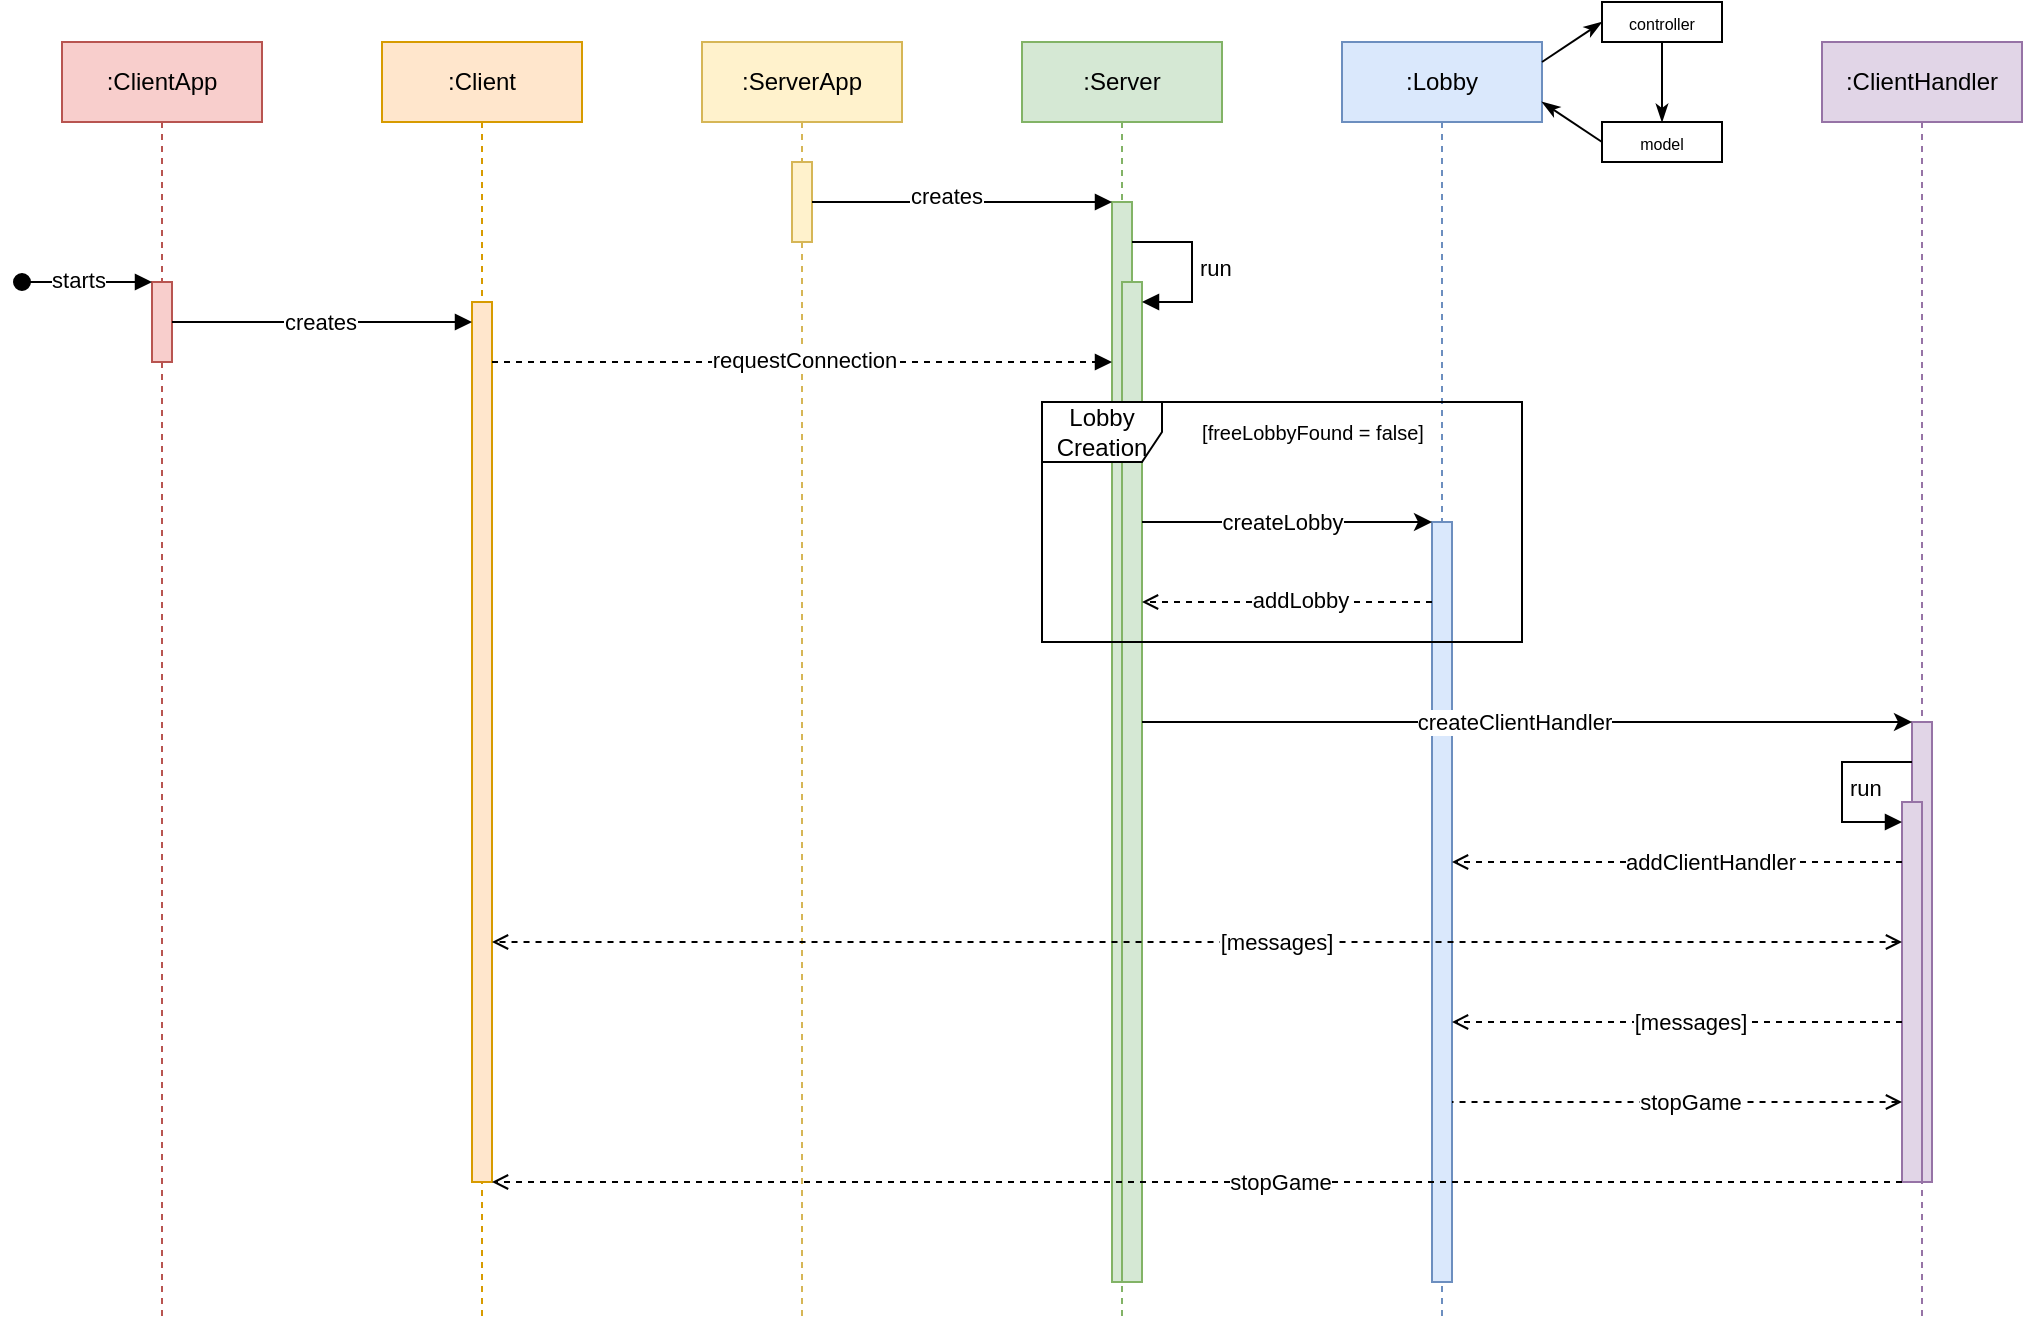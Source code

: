 <mxfile version="21.0.6" type="device"><diagram name="Page-1" id="2YBvvXClWsGukQMizWep"><mxGraphModel dx="1500" dy="1004" grid="1" gridSize="10" guides="1" tooltips="1" connect="1" arrows="1" fold="1" page="1" pageScale="1" pageWidth="3300" pageHeight="4681" math="0" shadow="0"><root><mxCell id="0"/><mxCell id="1" parent="0"/><mxCell id="aM9ryv3xv72pqoxQDRHE-1" value=":ClientApp" style="shape=umlLifeline;perimeter=lifelinePerimeter;whiteSpace=wrap;html=1;container=0;dropTarget=0;collapsible=0;recursiveResize=0;outlineConnect=0;portConstraint=eastwest;newEdgeStyle={&quot;edgeStyle&quot;:&quot;elbowEdgeStyle&quot;,&quot;elbow&quot;:&quot;vertical&quot;,&quot;curved&quot;:0,&quot;rounded&quot;:0};fillColor=#f8cecc;strokeColor=#b85450;" parent="1" vertex="1"><mxGeometry x="50" y="40" width="100" height="640" as="geometry"/></mxCell><mxCell id="aM9ryv3xv72pqoxQDRHE-2" value="" style="html=1;points=[];perimeter=orthogonalPerimeter;outlineConnect=0;targetShapes=umlLifeline;portConstraint=eastwest;newEdgeStyle={&quot;edgeStyle&quot;:&quot;elbowEdgeStyle&quot;,&quot;elbow&quot;:&quot;vertical&quot;,&quot;curved&quot;:0,&quot;rounded&quot;:0};fillColor=#f8cecc;strokeColor=#b85450;" parent="aM9ryv3xv72pqoxQDRHE-1" vertex="1"><mxGeometry x="45" y="120" width="10" height="40" as="geometry"/></mxCell><mxCell id="aM9ryv3xv72pqoxQDRHE-3" value="" style="html=1;verticalAlign=bottom;startArrow=oval;endArrow=block;startSize=8;edgeStyle=elbowEdgeStyle;elbow=vertical;curved=0;rounded=0;" parent="aM9ryv3xv72pqoxQDRHE-1" target="aM9ryv3xv72pqoxQDRHE-2" edge="1"><mxGeometry relative="1" as="geometry"><mxPoint x="-20" y="120" as="sourcePoint"/><Array as="points"><mxPoint x="-20" y="120"/></Array></mxGeometry></mxCell><mxCell id="q4FsXOg-V9gCnfKU-B3l-38" value="starts" style="edgeLabel;html=1;align=center;verticalAlign=middle;resizable=0;points=[];" vertex="1" connectable="0" parent="aM9ryv3xv72pqoxQDRHE-3"><mxGeometry x="-0.136" y="1" relative="1" as="geometry"><mxPoint as="offset"/></mxGeometry></mxCell><mxCell id="aM9ryv3xv72pqoxQDRHE-5" value=":Client" style="shape=umlLifeline;perimeter=lifelinePerimeter;whiteSpace=wrap;html=1;container=0;dropTarget=0;collapsible=0;recursiveResize=0;outlineConnect=0;portConstraint=eastwest;newEdgeStyle={&quot;edgeStyle&quot;:&quot;elbowEdgeStyle&quot;,&quot;elbow&quot;:&quot;vertical&quot;,&quot;curved&quot;:0,&quot;rounded&quot;:0};fillColor=#ffe6cc;strokeColor=#d79b00;" parent="1" vertex="1"><mxGeometry x="210" y="40" width="100" height="640" as="geometry"/></mxCell><mxCell id="aM9ryv3xv72pqoxQDRHE-6" value="" style="html=1;points=[];perimeter=orthogonalPerimeter;outlineConnect=0;targetShapes=umlLifeline;portConstraint=eastwest;newEdgeStyle={&quot;edgeStyle&quot;:&quot;elbowEdgeStyle&quot;,&quot;elbow&quot;:&quot;vertical&quot;,&quot;curved&quot;:0,&quot;rounded&quot;:0};fillColor=#ffe6cc;strokeColor=#d79b00;" parent="aM9ryv3xv72pqoxQDRHE-5" vertex="1"><mxGeometry x="45" y="130" width="10" height="440" as="geometry"/></mxCell><mxCell id="aM9ryv3xv72pqoxQDRHE-7" value="" style="html=1;verticalAlign=bottom;endArrow=block;edgeStyle=elbowEdgeStyle;elbow=vertical;curved=0;rounded=0;" parent="1" source="aM9ryv3xv72pqoxQDRHE-2" target="aM9ryv3xv72pqoxQDRHE-6" edge="1"><mxGeometry relative="1" as="geometry"><mxPoint x="195" y="130" as="sourcePoint"/><Array as="points"><mxPoint x="120" y="180"/><mxPoint x="160" y="170"/><mxPoint x="180" y="120"/></Array></mxGeometry></mxCell><mxCell id="q4FsXOg-V9gCnfKU-B3l-37" value="creates" style="edgeLabel;html=1;align=center;verticalAlign=middle;resizable=0;points=[];" vertex="1" connectable="0" parent="aM9ryv3xv72pqoxQDRHE-7"><mxGeometry x="-0.015" relative="1" as="geometry"><mxPoint as="offset"/></mxGeometry></mxCell><mxCell id="cqa1kGrCEbW19OiGpI4O-1" value=":ClientHandler" style="shape=umlLifeline;perimeter=lifelinePerimeter;whiteSpace=wrap;html=1;container=0;dropTarget=0;collapsible=0;recursiveResize=0;outlineConnect=0;portConstraint=eastwest;newEdgeStyle={&quot;edgeStyle&quot;:&quot;elbowEdgeStyle&quot;,&quot;elbow&quot;:&quot;vertical&quot;,&quot;curved&quot;:0,&quot;rounded&quot;:0};fillColor=#e1d5e7;strokeColor=#9673a6;" parent="1" vertex="1"><mxGeometry x="930" y="40" width="100" height="640" as="geometry"/></mxCell><mxCell id="cqa1kGrCEbW19OiGpI4O-2" value="" style="html=1;points=[];perimeter=orthogonalPerimeter;outlineConnect=0;targetShapes=umlLifeline;portConstraint=eastwest;newEdgeStyle={&quot;edgeStyle&quot;:&quot;elbowEdgeStyle&quot;,&quot;elbow&quot;:&quot;vertical&quot;,&quot;curved&quot;:0,&quot;rounded&quot;:0};fillColor=#e1d5e7;strokeColor=#9673a6;" parent="cqa1kGrCEbW19OiGpI4O-1" vertex="1"><mxGeometry x="45" y="340" width="10" height="230" as="geometry"/></mxCell><mxCell id="q4FsXOg-V9gCnfKU-B3l-68" value="" style="html=1;points=[];perimeter=orthogonalPerimeter;outlineConnect=0;targetShapes=umlLifeline;portConstraint=eastwest;newEdgeStyle={&quot;edgeStyle&quot;:&quot;elbowEdgeStyle&quot;,&quot;elbow&quot;:&quot;vertical&quot;,&quot;curved&quot;:0,&quot;rounded&quot;:0};fillColor=#e1d5e7;strokeColor=#9673a6;" vertex="1" parent="cqa1kGrCEbW19OiGpI4O-1"><mxGeometry x="40" y="380" width="10" height="190" as="geometry"/></mxCell><mxCell id="q4FsXOg-V9gCnfKU-B3l-69" value="run" style="html=1;align=left;spacingLeft=2;endArrow=block;rounded=0;edgeStyle=orthogonalEdgeStyle;curved=0;rounded=0;" edge="1" target="q4FsXOg-V9gCnfKU-B3l-68" parent="cqa1kGrCEbW19OiGpI4O-1"><mxGeometry relative="1" as="geometry"><mxPoint x="45" y="360" as="sourcePoint"/><Array as="points"><mxPoint x="10" y="360"/><mxPoint x="10" y="390"/></Array></mxGeometry></mxCell><mxCell id="cqa1kGrCEbW19OiGpI4O-5" value=":ServerApp" style="shape=umlLifeline;perimeter=lifelinePerimeter;whiteSpace=wrap;html=1;container=0;dropTarget=0;collapsible=0;recursiveResize=0;outlineConnect=0;portConstraint=eastwest;newEdgeStyle={&quot;edgeStyle&quot;:&quot;elbowEdgeStyle&quot;,&quot;elbow&quot;:&quot;vertical&quot;,&quot;curved&quot;:0,&quot;rounded&quot;:0};fillColor=#fff2cc;strokeColor=#d6b656;" parent="1" vertex="1"><mxGeometry x="370" y="40" width="100" height="640" as="geometry"/></mxCell><mxCell id="cqa1kGrCEbW19OiGpI4O-6" value="" style="html=1;points=[];perimeter=orthogonalPerimeter;outlineConnect=0;targetShapes=umlLifeline;portConstraint=eastwest;newEdgeStyle={&quot;edgeStyle&quot;:&quot;elbowEdgeStyle&quot;,&quot;elbow&quot;:&quot;vertical&quot;,&quot;curved&quot;:0,&quot;rounded&quot;:0};fillColor=#fff2cc;strokeColor=#d6b656;" parent="cqa1kGrCEbW19OiGpI4O-5" vertex="1"><mxGeometry x="45" y="60" width="10" height="40" as="geometry"/></mxCell><mxCell id="cqa1kGrCEbW19OiGpI4O-7" value=":Server" style="shape=umlLifeline;perimeter=lifelinePerimeter;whiteSpace=wrap;html=1;container=0;dropTarget=0;collapsible=0;recursiveResize=0;outlineConnect=0;portConstraint=eastwest;newEdgeStyle={&quot;edgeStyle&quot;:&quot;elbowEdgeStyle&quot;,&quot;elbow&quot;:&quot;vertical&quot;,&quot;curved&quot;:0,&quot;rounded&quot;:0};fillColor=#d5e8d4;strokeColor=#82b366;" parent="1" vertex="1"><mxGeometry x="530" y="40" width="100" height="640" as="geometry"/></mxCell><mxCell id="cqa1kGrCEbW19OiGpI4O-8" value="" style="html=1;points=[];perimeter=orthogonalPerimeter;outlineConnect=0;targetShapes=umlLifeline;portConstraint=eastwest;newEdgeStyle={&quot;edgeStyle&quot;:&quot;elbowEdgeStyle&quot;,&quot;elbow&quot;:&quot;vertical&quot;,&quot;curved&quot;:0,&quot;rounded&quot;:0};fillColor=#d5e8d4;strokeColor=#82b366;" parent="cqa1kGrCEbW19OiGpI4O-7" vertex="1"><mxGeometry x="45" y="80" width="10" height="540" as="geometry"/></mxCell><mxCell id="q4FsXOg-V9gCnfKU-B3l-33" value="" style="html=1;points=[];perimeter=orthogonalPerimeter;outlineConnect=0;targetShapes=umlLifeline;portConstraint=eastwest;newEdgeStyle={&quot;edgeStyle&quot;:&quot;elbowEdgeStyle&quot;,&quot;elbow&quot;:&quot;vertical&quot;,&quot;curved&quot;:0,&quot;rounded&quot;:0};fillColor=#d5e8d4;strokeColor=#82b366;" vertex="1" parent="cqa1kGrCEbW19OiGpI4O-7"><mxGeometry x="50" y="120" width="10" height="500" as="geometry"/></mxCell><mxCell id="q4FsXOg-V9gCnfKU-B3l-34" value="run" style="html=1;align=left;spacingLeft=2;endArrow=block;rounded=0;edgeStyle=orthogonalEdgeStyle;curved=0;rounded=0;" edge="1" target="q4FsXOg-V9gCnfKU-B3l-33" parent="cqa1kGrCEbW19OiGpI4O-7"><mxGeometry relative="1" as="geometry"><mxPoint x="55" y="100" as="sourcePoint"/><Array as="points"><mxPoint x="85" y="130"/></Array></mxGeometry></mxCell><mxCell id="cqa1kGrCEbW19OiGpI4O-9" value=":Lobby" style="shape=umlLifeline;perimeter=lifelinePerimeter;whiteSpace=wrap;html=1;container=0;dropTarget=0;collapsible=0;recursiveResize=0;outlineConnect=0;portConstraint=eastwest;newEdgeStyle={&quot;edgeStyle&quot;:&quot;elbowEdgeStyle&quot;,&quot;elbow&quot;:&quot;vertical&quot;,&quot;curved&quot;:0,&quot;rounded&quot;:0};fillColor=#dae8fc;strokeColor=#6c8ebf;" parent="1" vertex="1"><mxGeometry x="690" y="40" width="100" height="640" as="geometry"/></mxCell><mxCell id="cqa1kGrCEbW19OiGpI4O-10" value="" style="html=1;points=[];perimeter=orthogonalPerimeter;outlineConnect=0;targetShapes=umlLifeline;portConstraint=eastwest;newEdgeStyle={&quot;edgeStyle&quot;:&quot;elbowEdgeStyle&quot;,&quot;elbow&quot;:&quot;vertical&quot;,&quot;curved&quot;:0,&quot;rounded&quot;:0};fillColor=#dae8fc;strokeColor=#6c8ebf;" parent="cqa1kGrCEbW19OiGpI4O-9" vertex="1"><mxGeometry x="45" y="240" width="10" height="380" as="geometry"/></mxCell><mxCell id="cqa1kGrCEbW19OiGpI4O-11" value="" style="html=1;verticalAlign=bottom;endArrow=block;edgeStyle=elbowEdgeStyle;elbow=vertical;curved=0;rounded=0;" parent="1" source="cqa1kGrCEbW19OiGpI4O-6" edge="1"><mxGeometry y="10" relative="1" as="geometry"><mxPoint x="470" y="100" as="sourcePoint"/><Array as="points"><mxPoint x="440" y="120"/><mxPoint x="420" y="110"/><mxPoint x="520" y="100"/></Array><mxPoint x="575" y="120" as="targetPoint"/><mxPoint as="offset"/></mxGeometry></mxCell><mxCell id="q4FsXOg-V9gCnfKU-B3l-35" value="creates" style="edgeLabel;html=1;align=center;verticalAlign=middle;resizable=0;points=[];" vertex="1" connectable="0" parent="cqa1kGrCEbW19OiGpI4O-11"><mxGeometry x="-0.107" y="3" relative="1" as="geometry"><mxPoint as="offset"/></mxGeometry></mxCell><mxCell id="cqa1kGrCEbW19OiGpI4O-12" value="" style="html=1;verticalAlign=bottom;endArrow=block;edgeStyle=elbowEdgeStyle;elbow=vertical;curved=0;rounded=0;dashed=1;" parent="1" source="aM9ryv3xv72pqoxQDRHE-6" target="cqa1kGrCEbW19OiGpI4O-8" edge="1"><mxGeometry relative="1" as="geometry"><mxPoint x="280" y="190" as="sourcePoint"/><Array as="points"><mxPoint x="430" y="200"/><mxPoint x="280" y="200"/><mxPoint x="340" y="180"/><mxPoint x="365" y="190"/></Array><mxPoint x="420" y="190" as="targetPoint"/></mxGeometry></mxCell><mxCell id="q4FsXOg-V9gCnfKU-B3l-36" value="requestConnection" style="edgeLabel;html=1;align=center;verticalAlign=middle;resizable=0;points=[];" vertex="1" connectable="0" parent="cqa1kGrCEbW19OiGpI4O-12"><mxGeometry x="-0.158" y="1" relative="1" as="geometry"><mxPoint x="25" as="offset"/></mxGeometry></mxCell><mxCell id="q4FsXOg-V9gCnfKU-B3l-5" value="" style="edgeStyle=elbowEdgeStyle;rounded=0;orthogonalLoop=1;jettySize=auto;html=1;elbow=vertical;curved=0;" edge="1" parent="1" target="cqa1kGrCEbW19OiGpI4O-10"><mxGeometry relative="1" as="geometry"><mxPoint x="590.0" y="280.0" as="sourcePoint"/><Array as="points"><mxPoint x="610" y="280"/><mxPoint x="560" y="270"/><mxPoint x="570" y="250"/><mxPoint x="660" y="290"/></Array></mxGeometry></mxCell><mxCell id="q4FsXOg-V9gCnfKU-B3l-7" value="createLobby" style="edgeLabel;html=1;align=center;verticalAlign=middle;resizable=0;points=[];" vertex="1" connectable="0" parent="q4FsXOg-V9gCnfKU-B3l-5"><mxGeometry x="0.117" relative="1" as="geometry"><mxPoint x="-11" as="offset"/></mxGeometry></mxCell><mxCell id="q4FsXOg-V9gCnfKU-B3l-14" value="" style="edgeStyle=elbowEdgeStyle;rounded=0;orthogonalLoop=1;jettySize=auto;html=1;elbow=vertical;curved=0;" edge="1" parent="1" source="q4FsXOg-V9gCnfKU-B3l-33" target="cqa1kGrCEbW19OiGpI4O-2"><mxGeometry relative="1" as="geometry"><mxPoint x="590.0" y="350.0" as="sourcePoint"/><mxPoint x="840" y="340" as="targetPoint"/><Array as="points"><mxPoint x="830" y="380"/><mxPoint x="680" y="360"/><mxPoint x="660" y="400"/><mxPoint x="830" y="390"/><mxPoint x="640" y="380"/><mxPoint x="670" y="350"/><mxPoint x="810" y="360"/><mxPoint x="680" y="340"/><mxPoint x="640" y="330"/><mxPoint x="680" y="350"/><mxPoint x="800" y="460"/><mxPoint x="820" y="450"/><mxPoint x="610" y="430"/><mxPoint x="560" y="350"/><mxPoint x="790" y="340"/></Array></mxGeometry></mxCell><mxCell id="q4FsXOg-V9gCnfKU-B3l-15" value="createClientHandler" style="edgeLabel;html=1;align=center;verticalAlign=middle;resizable=0;points=[];" vertex="1" connectable="0" parent="q4FsXOg-V9gCnfKU-B3l-14"><mxGeometry x="-0.317" relative="1" as="geometry"><mxPoint x="54" as="offset"/></mxGeometry></mxCell><mxCell id="q4FsXOg-V9gCnfKU-B3l-16" value="Lobby Creation" style="shape=umlFrame;whiteSpace=wrap;html=1;pointerEvents=0;width=60;height=30;" vertex="1" parent="1"><mxGeometry x="540" y="220" width="240" height="120" as="geometry"/></mxCell><mxCell id="q4FsXOg-V9gCnfKU-B3l-17" value="&lt;font style=&quot;font-size: 10px;&quot;&gt;[freeLobbyFound = false]&lt;/font&gt;" style="text;html=1;align=center;verticalAlign=middle;resizable=0;points=[];autosize=1;strokeColor=none;fillColor=none;" vertex="1" parent="1"><mxGeometry x="610" y="220" width="130" height="30" as="geometry"/></mxCell><mxCell id="q4FsXOg-V9gCnfKU-B3l-39" value="" style="edgeStyle=elbowEdgeStyle;rounded=0;orthogonalLoop=1;jettySize=auto;html=1;elbow=vertical;curved=0;endArrow=open;endFill=0;dashed=1;" edge="1" parent="1" source="cqa1kGrCEbW19OiGpI4O-10"><mxGeometry relative="1" as="geometry"><mxPoint x="590.0" y="320.0" as="targetPoint"/><Array as="points"><mxPoint x="663" y="320"/></Array></mxGeometry></mxCell><mxCell id="q4FsXOg-V9gCnfKU-B3l-46" value="addLobby" style="edgeLabel;html=1;align=center;verticalAlign=middle;resizable=0;points=[];" vertex="1" connectable="0" parent="q4FsXOg-V9gCnfKU-B3l-39"><mxGeometry x="-0.092" y="-1" relative="1" as="geometry"><mxPoint as="offset"/></mxGeometry></mxCell><mxCell id="q4FsXOg-V9gCnfKU-B3l-41" value="" style="edgeStyle=elbowEdgeStyle;rounded=0;orthogonalLoop=1;jettySize=auto;html=1;elbow=vertical;curved=0;endArrow=open;endFill=0;dashed=1;" edge="1" parent="1" source="q4FsXOg-V9gCnfKU-B3l-68" target="cqa1kGrCEbW19OiGpI4O-10"><mxGeometry relative="1" as="geometry"><Array as="points"><mxPoint x="790" y="450"/><mxPoint x="890" y="420"/><mxPoint x="870" y="440"/><mxPoint x="860" y="435"/><mxPoint x="870" y="430"/><mxPoint x="820" y="390"/></Array></mxGeometry></mxCell><mxCell id="q4FsXOg-V9gCnfKU-B3l-42" value="addClientHandler" style="edgeLabel;html=1;align=center;verticalAlign=middle;resizable=0;points=[];" vertex="1" connectable="0" parent="q4FsXOg-V9gCnfKU-B3l-41"><mxGeometry x="-0.183" y="-2" relative="1" as="geometry"><mxPoint x="-4" y="2" as="offset"/></mxGeometry></mxCell><mxCell id="q4FsXOg-V9gCnfKU-B3l-47" value="" style="edgeStyle=elbowEdgeStyle;rounded=0;orthogonalLoop=1;jettySize=auto;html=1;elbow=vertical;curved=0;dashed=1;endArrow=open;endFill=0;startArrow=open;startFill=0;" edge="1" parent="1" source="q4FsXOg-V9gCnfKU-B3l-68" target="aM9ryv3xv72pqoxQDRHE-6"><mxGeometry relative="1" as="geometry"><Array as="points"><mxPoint x="880" y="490"/><mxPoint x="910" y="480"/><mxPoint x="800" y="530"/><mxPoint x="890" y="460"/><mxPoint x="720" y="450"/><mxPoint x="700" y="520"/></Array></mxGeometry></mxCell><mxCell id="q4FsXOg-V9gCnfKU-B3l-48" value="[messages]" style="edgeLabel;html=1;align=center;verticalAlign=middle;resizable=0;points=[];" vertex="1" connectable="0" parent="q4FsXOg-V9gCnfKU-B3l-47"><mxGeometry x="-0.228" y="-3" relative="1" as="geometry"><mxPoint x="-41" y="3" as="offset"/></mxGeometry></mxCell><mxCell id="q4FsXOg-V9gCnfKU-B3l-51" value="" style="edgeStyle=elbowEdgeStyle;rounded=0;orthogonalLoop=1;jettySize=auto;html=1;elbow=vertical;curved=0;endArrow=open;endFill=0;dashed=1;" edge="1" parent="1" source="q4FsXOg-V9gCnfKU-B3l-68" target="cqa1kGrCEbW19OiGpI4O-10"><mxGeometry relative="1" as="geometry"><mxPoint x="970" y="520" as="sourcePoint"/><mxPoint x="755" y="510" as="targetPoint"/><Array as="points"><mxPoint x="920" y="530"/><mxPoint x="960" y="520"/><mxPoint x="800" y="570"/><mxPoint x="910" y="500"/><mxPoint x="780" y="490"/><mxPoint x="900" y="510"/><mxPoint x="880" y="530"/><mxPoint x="870" y="525"/><mxPoint x="880" y="520"/><mxPoint x="830" y="480"/></Array></mxGeometry></mxCell><mxCell id="q4FsXOg-V9gCnfKU-B3l-52" value="[messages]" style="edgeLabel;html=1;align=center;verticalAlign=middle;resizable=0;points=[];" vertex="1" connectable="0" parent="q4FsXOg-V9gCnfKU-B3l-51"><mxGeometry x="-0.183" y="-2" relative="1" as="geometry"><mxPoint x="-14" y="2" as="offset"/></mxGeometry></mxCell><mxCell id="q4FsXOg-V9gCnfKU-B3l-53" value="&lt;font style=&quot;font-size: 8px;&quot;&gt;controller&lt;/font&gt;" style="html=1;whiteSpace=wrap;" vertex="1" parent="1"><mxGeometry x="820" y="20" width="60" height="20" as="geometry"/></mxCell><mxCell id="q4FsXOg-V9gCnfKU-B3l-54" value="&lt;font style=&quot;font-size: 8px;&quot;&gt;model&lt;br&gt;&lt;/font&gt;" style="html=1;whiteSpace=wrap;" vertex="1" parent="1"><mxGeometry x="820" y="80" width="60" height="20" as="geometry"/></mxCell><mxCell id="q4FsXOg-V9gCnfKU-B3l-55" value="" style="html=1;verticalAlign=bottom;endArrow=classicThin;elbow=vertical;rounded=0;entryX=0;entryY=0.5;entryDx=0;entryDy=0;endFill=1;" edge="1" parent="1" target="q4FsXOg-V9gCnfKU-B3l-53"><mxGeometry width="80" relative="1" as="geometry"><mxPoint x="790" y="50" as="sourcePoint"/><mxPoint x="870" y="60" as="targetPoint"/></mxGeometry></mxCell><mxCell id="q4FsXOg-V9gCnfKU-B3l-56" value="" style="html=1;verticalAlign=bottom;endArrow=classicThin;elbow=vertical;rounded=0;entryX=0.5;entryY=0;entryDx=0;entryDy=0;endFill=1;exitX=0.5;exitY=1;exitDx=0;exitDy=0;" edge="1" parent="1" source="q4FsXOg-V9gCnfKU-B3l-53" target="q4FsXOg-V9gCnfKU-B3l-54"><mxGeometry width="80" relative="1" as="geometry"><mxPoint x="800" y="70" as="sourcePoint"/><mxPoint x="830" y="40" as="targetPoint"/></mxGeometry></mxCell><mxCell id="q4FsXOg-V9gCnfKU-B3l-57" value="" style="html=1;verticalAlign=bottom;endArrow=classicThin;elbow=vertical;rounded=0;endFill=1;exitX=0;exitY=0.5;exitDx=0;exitDy=0;" edge="1" parent="1" source="q4FsXOg-V9gCnfKU-B3l-54"><mxGeometry width="80" relative="1" as="geometry"><mxPoint x="800" y="70" as="sourcePoint"/><mxPoint x="790" y="70" as="targetPoint"/></mxGeometry></mxCell><mxCell id="q4FsXOg-V9gCnfKU-B3l-58" value="" style="edgeStyle=elbowEdgeStyle;rounded=0;orthogonalLoop=1;jettySize=auto;html=1;elbow=vertical;curved=0;endArrow=none;endFill=0;dashed=1;startArrow=open;startFill=0;" edge="1" parent="1" source="q4FsXOg-V9gCnfKU-B3l-68" target="cqa1kGrCEbW19OiGpI4O-10"><mxGeometry relative="1" as="geometry"><mxPoint x="970" y="540" as="sourcePoint"/><mxPoint x="740" y="540" as="targetPoint"/><Array as="points"><mxPoint x="910" y="570"/><mxPoint x="930" y="560"/><mxPoint x="810" y="610"/><mxPoint x="905" y="540"/><mxPoint x="775" y="530"/><mxPoint x="895" y="550"/><mxPoint x="875" y="570"/><mxPoint x="865" y="565"/><mxPoint x="875" y="560"/><mxPoint x="825" y="520"/></Array></mxGeometry></mxCell><mxCell id="q4FsXOg-V9gCnfKU-B3l-59" value="stopGame" style="edgeLabel;html=1;align=center;verticalAlign=middle;resizable=0;points=[];" vertex="1" connectable="0" parent="q4FsXOg-V9gCnfKU-B3l-58"><mxGeometry x="-0.183" y="-2" relative="1" as="geometry"><mxPoint x="-14" y="2" as="offset"/></mxGeometry></mxCell><mxCell id="q4FsXOg-V9gCnfKU-B3l-60" value="" style="edgeStyle=elbowEdgeStyle;rounded=0;orthogonalLoop=1;jettySize=auto;html=1;elbow=vertical;curved=0;dashed=1;endArrow=open;endFill=0;startArrow=none;startFill=0;" edge="1" parent="1" source="q4FsXOg-V9gCnfKU-B3l-68" target="aM9ryv3xv72pqoxQDRHE-6"><mxGeometry relative="1" as="geometry"><mxPoint x="980" y="580" as="sourcePoint"/><mxPoint x="270" y="580" as="targetPoint"/><Array as="points"><mxPoint x="950" y="610"/><mxPoint x="840" y="630"/><mxPoint x="780" y="620"/><mxPoint x="895" y="580"/><mxPoint x="725" y="570"/><mxPoint x="705" y="640"/></Array></mxGeometry></mxCell><mxCell id="q4FsXOg-V9gCnfKU-B3l-61" value="stopGame" style="edgeLabel;html=1;align=center;verticalAlign=middle;resizable=0;points=[];" vertex="1" connectable="0" parent="q4FsXOg-V9gCnfKU-B3l-60"><mxGeometry x="-0.228" y="-3" relative="1" as="geometry"><mxPoint x="-39" y="3" as="offset"/></mxGeometry></mxCell></root></mxGraphModel></diagram></mxfile>